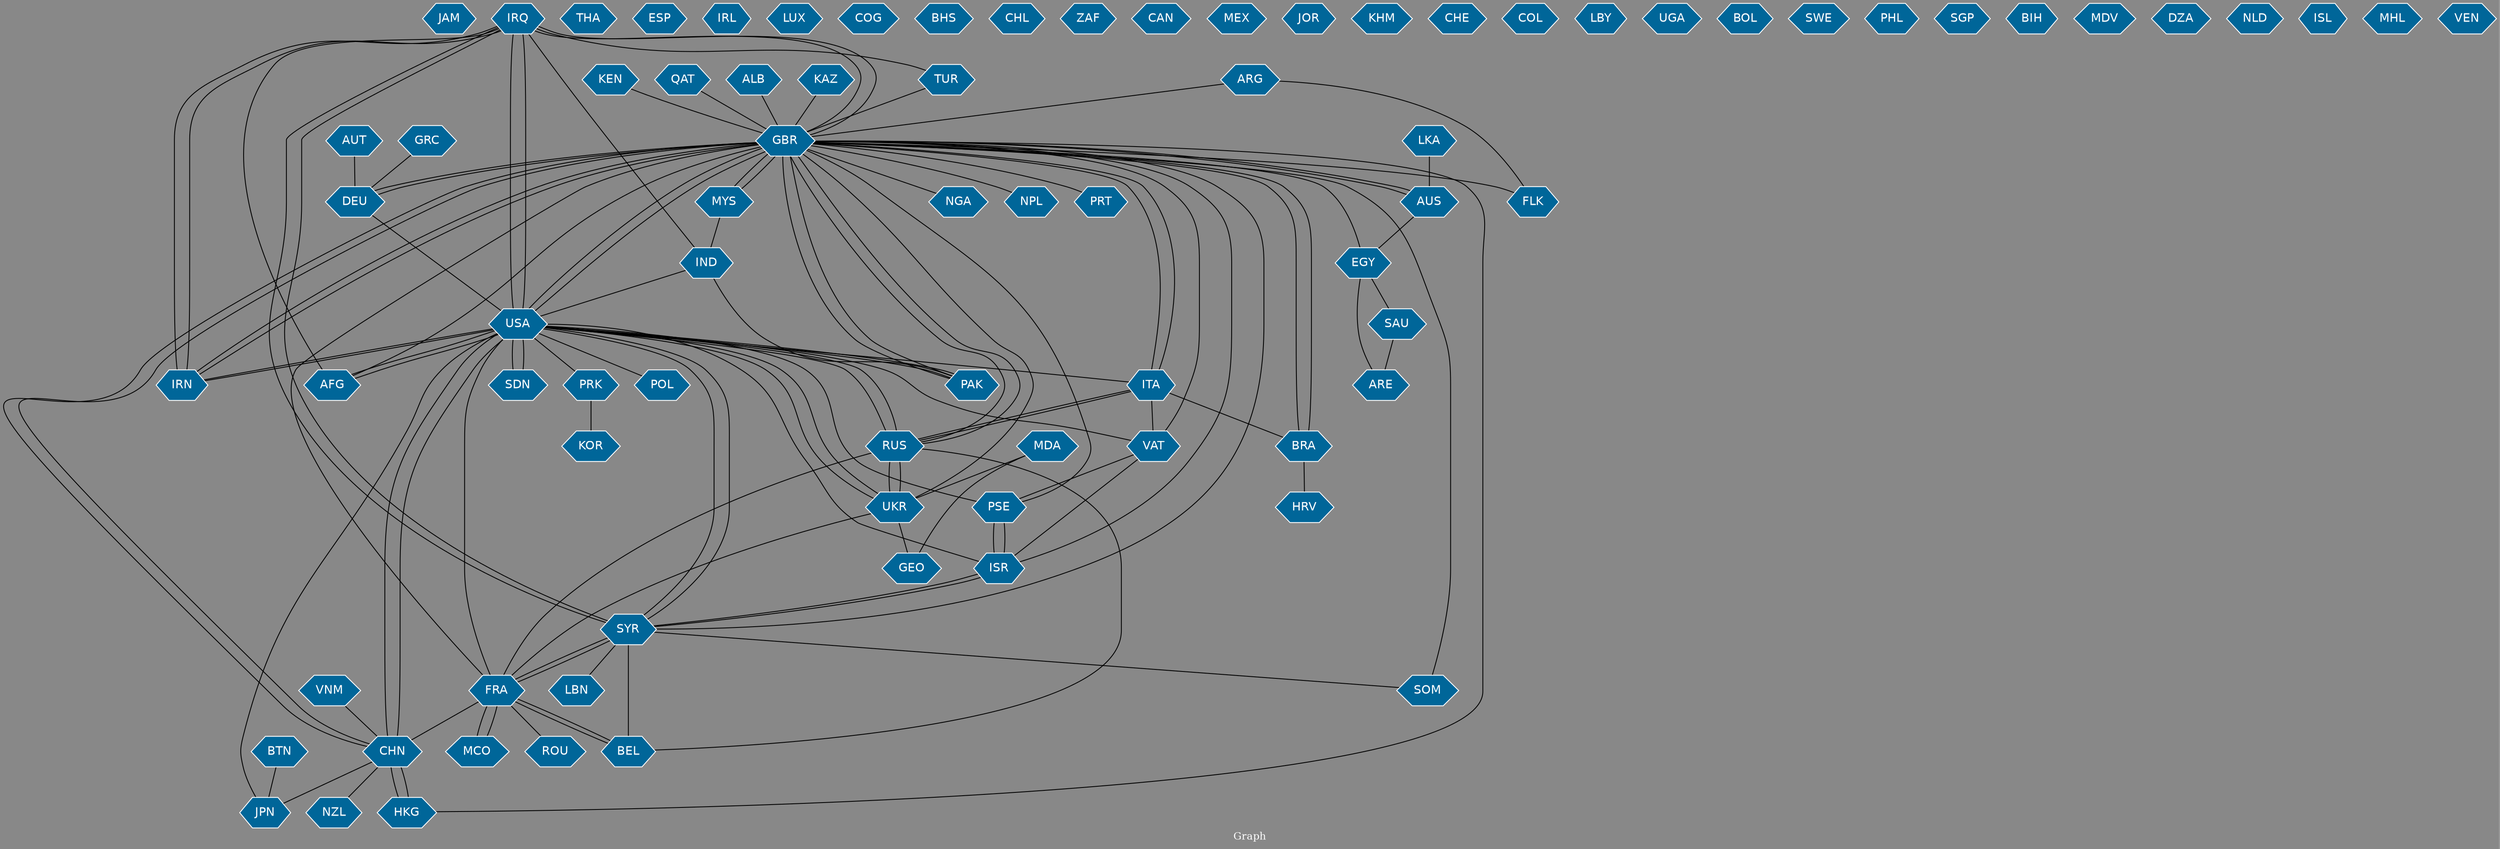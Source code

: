 // Countries together in item graph
graph {
	graph [bgcolor="#888888" fontcolor=white fontsize=12 label="Graph" outputorder=edgesfirst overlap=prism]
	node [color=white fillcolor="#006699" fontcolor=white fontname=Helvetica shape=hexagon style=filled]
	edge [arrowhead=open color=black fontcolor=white fontname=Courier fontsize=12]
		JAM [label=JAM]
		IRQ [label=IRQ]
		THA [label=THA]
		BRA [label=BRA]
		KEN [label=KEN]
		SOM [label=SOM]
		GBR [label=GBR]
		HRV [label=HRV]
		USA [label=USA]
		PAK [label=PAK]
		TUR [label=TUR]
		SDN [label=SDN]
		ISR [label=ISR]
		SYR [label=SYR]
		FRA [label=FRA]
		IRN [label=IRN]
		ITA [label=ITA]
		QAT [label=QAT]
		IND [label=IND]
		UKR [label=UKR]
		ESP [label=ESP]
		KOR [label=KOR]
		PSE [label=PSE]
		IRL [label=IRL]
		DEU [label=DEU]
		CHN [label=CHN]
		PRK [label=PRK]
		JPN [label=JPN]
		AFG [label=AFG]
		RUS [label=RUS]
		VAT [label=VAT]
		LUX [label=LUX]
		MYS [label=MYS]
		GRC [label=GRC]
		COG [label=COG]
		AUS [label=AUS]
		BHS [label=BHS]
		CHL [label=CHL]
		ZAF [label=ZAF]
		NGA [label=NGA]
		BEL [label=BEL]
		NPL [label=NPL]
		POL [label=POL]
		HKG [label=HKG]
		CAN [label=CAN]
		MEX [label=MEX]
		VNM [label=VNM]
		LKA [label=LKA]
		ROU [label=ROU]
		JOR [label=JOR]
		NZL [label=NZL]
		MDA [label=MDA]
		GEO [label=GEO]
		KHM [label=KHM]
		EGY [label=EGY]
		ARG [label=ARG]
		BTN [label=BTN]
		MCO [label=MCO]
		CHE [label=CHE]
		PRT [label=PRT]
		ALB [label=ALB]
		COL [label=COL]
		LBN [label=LBN]
		LBY [label=LBY]
		UGA [label=UGA]
		BOL [label=BOL]
		SWE [label=SWE]
		PHL [label=PHL]
		SGP [label=SGP]
		FLK [label=FLK]
		BIH [label=BIH]
		MDV [label=MDV]
		DZA [label=DZA]
		NLD [label=NLD]
		SAU [label=SAU]
		AUT [label=AUT]
		ISL [label=ISL]
		MHL [label=MHL]
		VEN [label=VEN]
		KAZ [label=KAZ]
		ARE [label=ARE]
			FRA -- BEL [weight=1]
			UKR -- FRA [weight=1]
			GBR -- IRN [weight=5]
			IRQ -- GBR [weight=6]
			HKG -- GBR [weight=1]
			MDA -- GEO [weight=1]
			USA -- VAT [weight=1]
			BRA -- HRV [weight=2]
			ALB -- GBR [weight=1]
			GBR -- PSE [weight=1]
			IND -- USA [weight=1]
			ITA -- RUS [weight=1]
			GBR -- ISR [weight=1]
			DEU -- GBR [weight=3]
			GBR -- PRT [weight=1]
			AFG -- USA [weight=1]
			SYR -- ISR [weight=2]
			GBR -- BRA [weight=2]
			FRA -- MCO [weight=1]
			VNM -- CHN [weight=1]
			SYR -- LBN [weight=1]
			AUT -- DEU [weight=1]
			SAU -- ARE [weight=1]
			ITA -- BRA [weight=1]
			USA -- UKR [weight=2]
			USA -- IRN [weight=7]
			AUS -- EGY [weight=1]
			USA -- AFG [weight=1]
			VAT -- GBR [weight=1]
			IRQ -- IRN [weight=7]
			CHN -- USA [weight=2]
			MYS -- GBR [weight=3]
			CHN -- GBR [weight=3]
			GBR -- CHN [weight=1]
			QAT -- GBR [weight=1]
			PAK -- GBR [weight=2]
			BRA -- GBR [weight=1]
			BTN -- JPN [weight=1]
			ISR -- VAT [weight=1]
			GBR -- FLK [weight=1]
			USA -- SYR [weight=1]
			GBR -- PAK [weight=1]
			GBR -- DEU [weight=5]
			USA -- IRQ [weight=20]
			SYR -- SOM [weight=1]
			RUS -- BEL [weight=1]
			CHN -- JPN [weight=1]
			EGY -- GBR [weight=2]
			UKR -- USA [weight=1]
			USA -- RUS [weight=3]
			IRQ -- SYR [weight=3]
			KAZ -- GBR [weight=1]
			PSE -- ISR [weight=10]
			HKG -- CHN [weight=1]
			IRQ -- IND [weight=1]
			USA -- SDN [weight=2]
			GBR -- RUS [weight=1]
			ITA -- GBR [weight=1]
			GBR -- IRQ [weight=5]
			GBR -- AUS [weight=4]
			AUS -- GBR [weight=2]
			KEN -- GBR [weight=1]
			TUR -- GBR [weight=1]
			ISR -- PSE [weight=7]
			IND -- PAK [weight=1]
			FRA -- GBR [weight=2]
			PAK -- USA [weight=1]
			MYS -- IND [weight=1]
			IRN -- IRQ [weight=4]
			FRA -- ROU [weight=1]
			CHN -- NZL [weight=1]
			GBR -- NPL [weight=1]
			GBR -- AFG [weight=1]
			UKR -- GBR [weight=1]
			USA -- CHN [weight=2]
			FRA -- SYR [weight=1]
			SOM -- GBR [weight=2]
			USA -- JPN [weight=1]
			SYR -- FRA [weight=1]
			RUS -- UKR [weight=11]
			USA -- FRA [weight=2]
			IRN -- USA [weight=2]
			USA -- PSE [weight=1]
			ARG -- FLK [weight=1]
			IRN -- GBR [weight=3]
			GBR -- USA [weight=7]
			LKA -- AUS [weight=1]
			USA -- PAK [weight=2]
			SDN -- USA [weight=2]
			USA -- PRK [weight=2]
			USA -- ISR [weight=1]
			SYR -- USA [weight=1]
			SYR -- IRQ [weight=3]
			UKR -- RUS [weight=14]
			EGY -- ARE [weight=1]
			EGY -- SAU [weight=1]
			ISR -- SYR [weight=1]
			RUS -- FRA [weight=1]
			IRQ -- USA [weight=21]
			USA -- POL [weight=1]
			USA -- GBR [weight=5]
			MCO -- FRA [weight=1]
			ARG -- GBR [weight=1]
			BEL -- SYR [weight=2]
			VAT -- PSE [weight=1]
			ITA -- VAT [weight=1]
			AFG -- IRQ [weight=1]
			RUS -- USA [weight=4]
			DEU -- USA [weight=1]
			RUS -- GBR [weight=2]
			GBR -- NGA [weight=1]
			GBR -- ITA [weight=3]
			FRA -- CHN [weight=1]
			USA -- ITA [weight=1]
			GRC -- DEU [weight=1]
			MDA -- UKR [weight=1]
			PRK -- KOR [weight=2]
			SYR -- GBR [weight=1]
			IRQ -- TUR [weight=1]
			GBR -- MYS [weight=2]
			UKR -- GEO [weight=1]
			BEL -- FRA [weight=2]
			RUS -- ITA [weight=1]
			CHN -- HKG [weight=2]
}